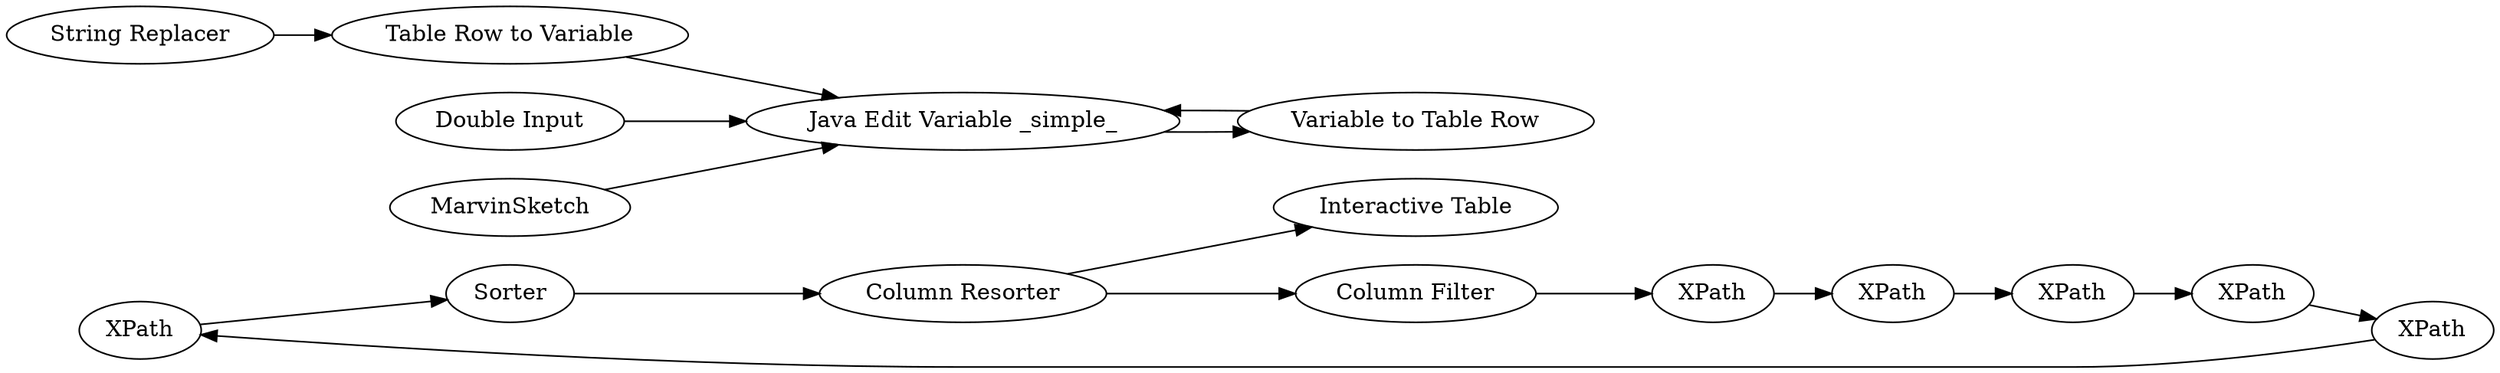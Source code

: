 digraph {
	891 -> 860
	888 -> 889
	889 -> 890
	890 -> 891
	886 -> 887
	852 -> 862
	860 -> 859
	857 -> 856
	859 -> 870
	1209 -> 852
	862 -> 852
	859 -> 885
	887 -> 888
	885 -> 886
	1208 -> 852
	856 -> 852
	885 [label="Column Filter"]
	856 [label="Table Row to Variable"]
	859 [label="Column Resorter"]
	888 [label=XPath]
	889 [label=XPath]
	886 [label=XPath]
	852 [label="Java Edit Variable _simple_"]
	891 [label=XPath]
	870 [label="Interactive Table"]
	862 [label="Variable to Table Row"]
	857 [label="String Replacer"]
	887 [label=XPath]
	1208 [label=MarvinSketch]
	890 [label=XPath]
	1209 [label="Double Input"]
	860 [label=Sorter]
	rankdir=LR
}
